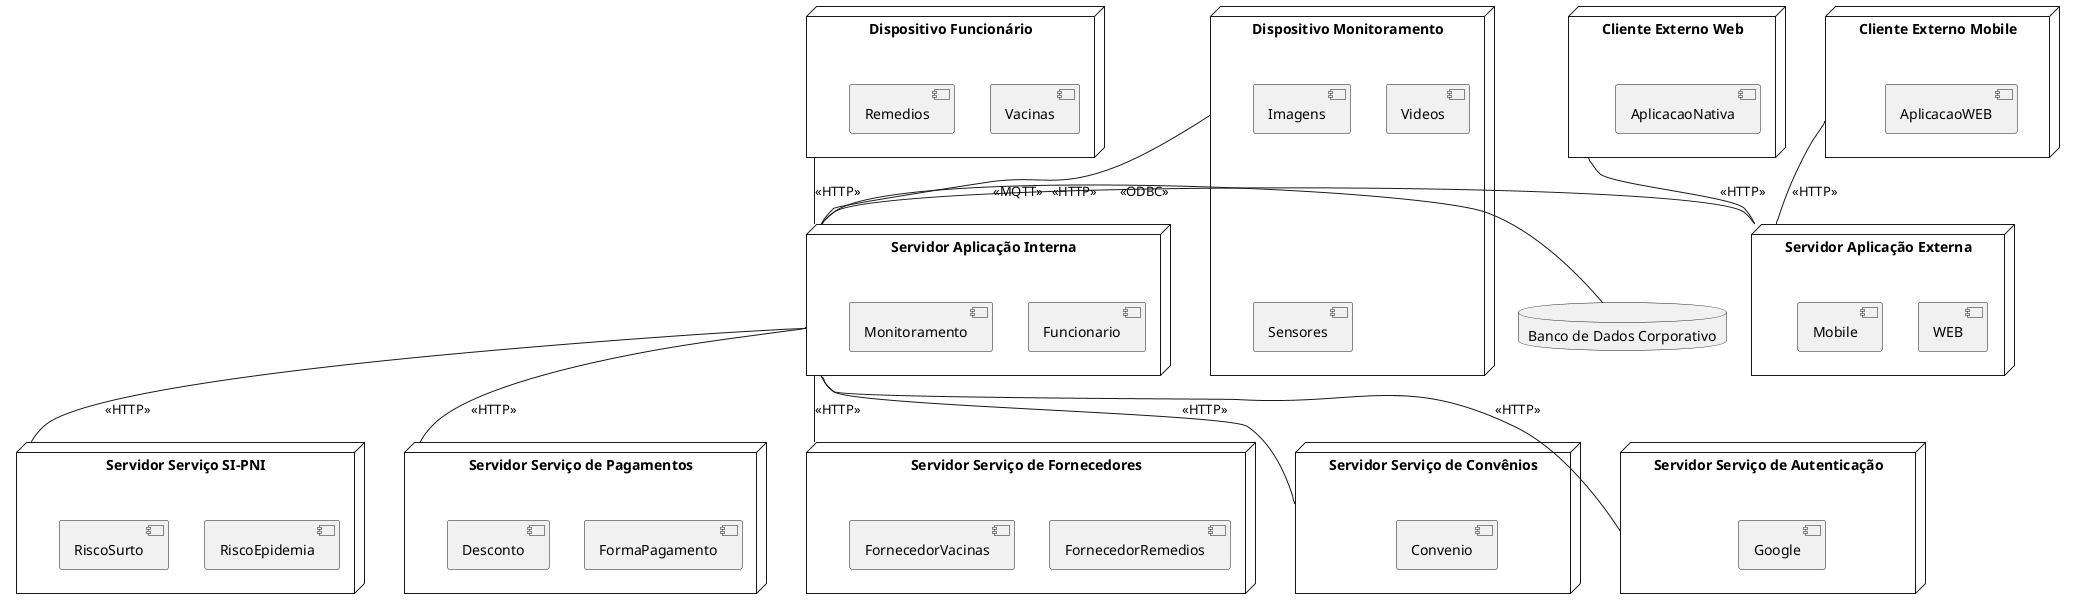 @startuml
database bancoDeDados as "Banco de Dados Corporativo"

node servidorInterno as "Servidor Aplicação Interna"{
component Funcionario
component Monitoramento
}

node servidorExterno as "Servidor Aplicação Externa"{
component WEB
component Mobile
}

node servicoSIPNI as "Servidor Serviço SI-PNI"{
component RiscoEpidemia
component RiscoSurto
}

node servicoPagamento as "Servidor Serviço de Pagamentos"{
component FormaPagamento
component Desconto
}

node servicoFornecedores as "Servidor Serviço de Fornecedores"{
component FornecedorRemedios
component FornecedorVacinas
}

node servicoConvenios as "Servidor Serviço de Convênios"{
component Convenio
}

node servicoAutenticacao as "Servidor Serviço de Autenticação"{
component Google
}

node dispositivoFuncionario as "Dispositivo Funcionário"{
component Vacinas
component Remedios
}

node dispositivoMonitoramento as "Dispositivo Monitoramento"{
component Imagens
component Videos
component Sensores
}


node clienteWeb as "Cliente Externo Web" {
component AplicacaoNativa
}

node clienteMobile as "Cliente Externo Mobile"{
component AplicacaoWEB
}


servidorInterno -- servicoPagamento : <<HTTP>>
servidorInterno -- servicoFornecedores : <<HTTP>>
servidorInterno -- servicoSIPNI : <<HTTP>>
servidorInterno -- servicoConvenios : <<HTTP>>
servidorInterno -- servicoAutenticacao : <<HTTP>>


servidorInterno - bancoDeDados : <<ODBC>>
servidorExterno - servidorInterno : <<HTTP>>
dispositivoMonitoramento -- servidorInterno : <<MQTT>>
dispositivoFuncionario -- servidorInterno : <<HTTP>>
clienteWeb -- servidorExterno : <<HTTP>>
clienteMobile -- servidorExterno : <<HTTP>>
@enduml
